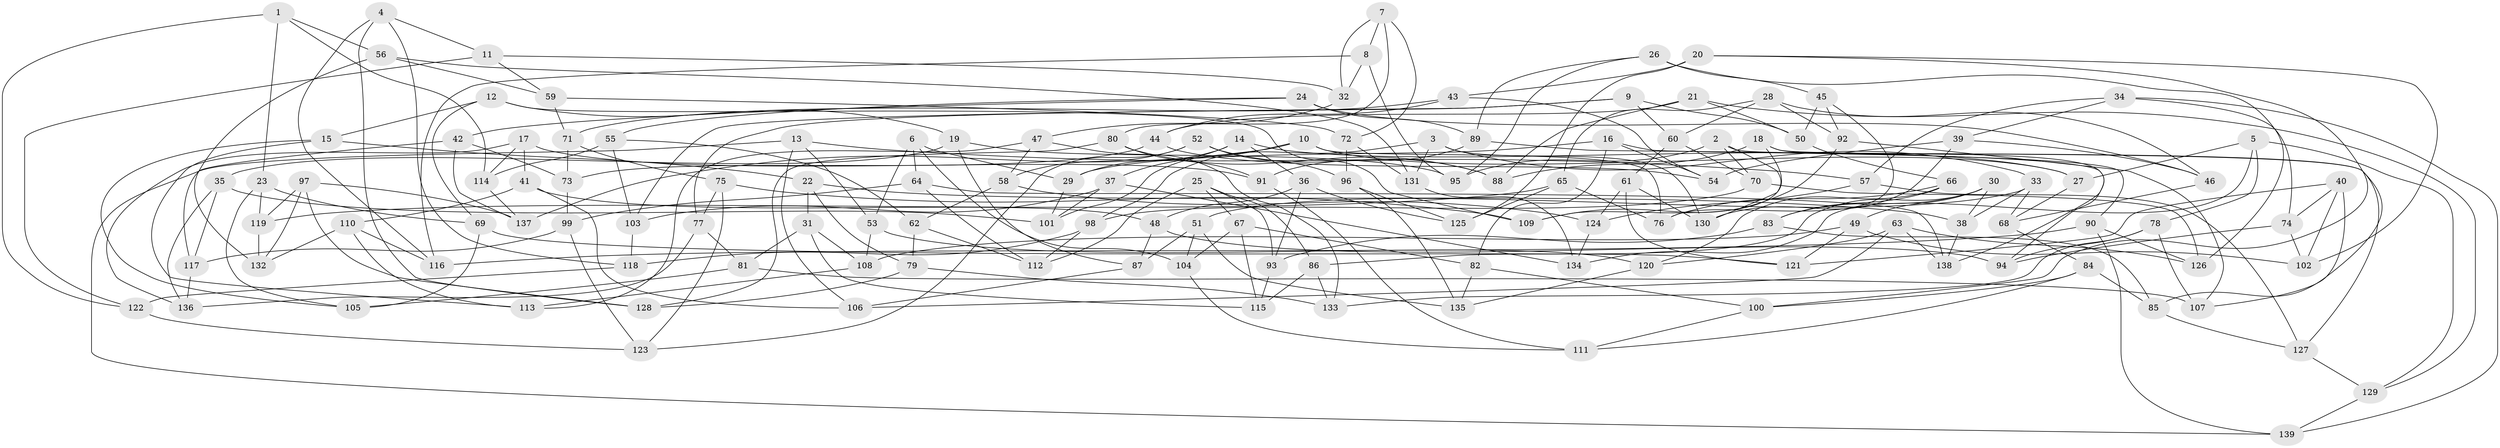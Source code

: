 // coarse degree distribution, {6: 0.3711340206185567, 4: 0.5670103092783505, 5: 0.061855670103092786}
// Generated by graph-tools (version 1.1) at 2025/24/03/03/25 07:24:25]
// undirected, 139 vertices, 278 edges
graph export_dot {
graph [start="1"]
  node [color=gray90,style=filled];
  1;
  2;
  3;
  4;
  5;
  6;
  7;
  8;
  9;
  10;
  11;
  12;
  13;
  14;
  15;
  16;
  17;
  18;
  19;
  20;
  21;
  22;
  23;
  24;
  25;
  26;
  27;
  28;
  29;
  30;
  31;
  32;
  33;
  34;
  35;
  36;
  37;
  38;
  39;
  40;
  41;
  42;
  43;
  44;
  45;
  46;
  47;
  48;
  49;
  50;
  51;
  52;
  53;
  54;
  55;
  56;
  57;
  58;
  59;
  60;
  61;
  62;
  63;
  64;
  65;
  66;
  67;
  68;
  69;
  70;
  71;
  72;
  73;
  74;
  75;
  76;
  77;
  78;
  79;
  80;
  81;
  82;
  83;
  84;
  85;
  86;
  87;
  88;
  89;
  90;
  91;
  92;
  93;
  94;
  95;
  96;
  97;
  98;
  99;
  100;
  101;
  102;
  103;
  104;
  105;
  106;
  107;
  108;
  109;
  110;
  111;
  112;
  113;
  114;
  115;
  116;
  117;
  118;
  119;
  120;
  121;
  122;
  123;
  124;
  125;
  126;
  127;
  128;
  129;
  130;
  131;
  132;
  133;
  134;
  135;
  136;
  137;
  138;
  139;
  1 -- 122;
  1 -- 56;
  1 -- 23;
  1 -- 114;
  2 -- 70;
  2 -- 127;
  2 -- 130;
  2 -- 95;
  3 -- 33;
  3 -- 131;
  3 -- 130;
  3 -- 98;
  4 -- 116;
  4 -- 11;
  4 -- 128;
  4 -- 118;
  5 -- 27;
  5 -- 134;
  5 -- 78;
  5 -- 129;
  6 -- 104;
  6 -- 64;
  6 -- 53;
  6 -- 29;
  7 -- 80;
  7 -- 8;
  7 -- 32;
  7 -- 72;
  8 -- 32;
  8 -- 116;
  8 -- 95;
  9 -- 103;
  9 -- 60;
  9 -- 77;
  9 -- 50;
  10 -- 101;
  10 -- 27;
  10 -- 76;
  10 -- 137;
  11 -- 59;
  11 -- 122;
  11 -- 32;
  12 -- 109;
  12 -- 69;
  12 -- 15;
  12 -- 19;
  13 -- 106;
  13 -- 139;
  13 -- 53;
  13 -- 57;
  14 -- 27;
  14 -- 36;
  14 -- 29;
  14 -- 37;
  15 -- 105;
  15 -- 113;
  15 -- 22;
  16 -- 29;
  16 -- 54;
  16 -- 90;
  16 -- 82;
  17 -- 136;
  17 -- 114;
  17 -- 41;
  17 -- 91;
  18 -- 88;
  18 -- 138;
  18 -- 109;
  18 -- 85;
  19 -- 35;
  19 -- 95;
  19 -- 87;
  20 -- 102;
  20 -- 43;
  20 -- 125;
  20 -- 100;
  21 -- 129;
  21 -- 88;
  21 -- 44;
  21 -- 50;
  22 -- 31;
  22 -- 79;
  22 -- 38;
  23 -- 119;
  23 -- 69;
  23 -- 105;
  24 -- 89;
  24 -- 42;
  24 -- 46;
  24 -- 55;
  25 -- 112;
  25 -- 86;
  25 -- 93;
  25 -- 67;
  26 -- 126;
  26 -- 89;
  26 -- 45;
  26 -- 95;
  27 -- 68;
  28 -- 46;
  28 -- 92;
  28 -- 60;
  28 -- 65;
  29 -- 101;
  30 -- 83;
  30 -- 49;
  30 -- 86;
  30 -- 38;
  31 -- 81;
  31 -- 115;
  31 -- 108;
  32 -- 47;
  33 -- 51;
  33 -- 68;
  33 -- 38;
  34 -- 57;
  34 -- 39;
  34 -- 74;
  34 -- 139;
  35 -- 101;
  35 -- 136;
  35 -- 117;
  36 -- 48;
  36 -- 125;
  36 -- 93;
  37 -- 101;
  37 -- 103;
  37 -- 134;
  38 -- 138;
  39 -- 54;
  39 -- 130;
  39 -- 46;
  40 -- 74;
  40 -- 121;
  40 -- 107;
  40 -- 102;
  41 -- 106;
  41 -- 48;
  41 -- 110;
  42 -- 73;
  42 -- 137;
  42 -- 117;
  43 -- 54;
  43 -- 44;
  43 -- 71;
  44 -- 54;
  44 -- 73;
  45 -- 76;
  45 -- 50;
  45 -- 92;
  46 -- 68;
  47 -- 133;
  47 -- 58;
  47 -- 113;
  48 -- 87;
  48 -- 94;
  49 -- 121;
  49 -- 108;
  49 -- 102;
  50 -- 66;
  51 -- 104;
  51 -- 87;
  51 -- 135;
  52 -- 88;
  52 -- 58;
  52 -- 96;
  52 -- 123;
  53 -- 120;
  53 -- 108;
  55 -- 114;
  55 -- 62;
  55 -- 103;
  56 -- 59;
  56 -- 131;
  56 -- 132;
  57 -- 127;
  57 -- 124;
  58 -- 62;
  58 -- 124;
  59 -- 72;
  59 -- 71;
  60 -- 61;
  60 -- 70;
  61 -- 130;
  61 -- 124;
  61 -- 121;
  62 -- 79;
  62 -- 112;
  63 -- 120;
  63 -- 126;
  63 -- 138;
  63 -- 106;
  64 -- 99;
  64 -- 138;
  64 -- 112;
  65 -- 76;
  65 -- 119;
  65 -- 125;
  66 -- 120;
  66 -- 76;
  66 -- 83;
  67 -- 82;
  67 -- 104;
  67 -- 115;
  68 -- 84;
  69 -- 121;
  69 -- 105;
  70 -- 98;
  70 -- 126;
  71 -- 75;
  71 -- 73;
  72 -- 131;
  72 -- 96;
  73 -- 99;
  74 -- 94;
  74 -- 102;
  75 -- 109;
  75 -- 77;
  75 -- 123;
  77 -- 136;
  77 -- 81;
  78 -- 94;
  78 -- 133;
  78 -- 107;
  79 -- 128;
  79 -- 133;
  80 -- 91;
  80 -- 88;
  80 -- 128;
  81 -- 105;
  81 -- 107;
  82 -- 100;
  82 -- 135;
  83 -- 93;
  83 -- 85;
  84 -- 100;
  84 -- 85;
  84 -- 111;
  85 -- 127;
  86 -- 133;
  86 -- 115;
  87 -- 106;
  89 -- 91;
  89 -- 94;
  90 -- 126;
  90 -- 116;
  90 -- 139;
  91 -- 111;
  92 -- 107;
  92 -- 109;
  93 -- 115;
  96 -- 125;
  96 -- 135;
  97 -- 128;
  97 -- 137;
  97 -- 132;
  97 -- 119;
  98 -- 118;
  98 -- 112;
  99 -- 123;
  99 -- 117;
  100 -- 111;
  103 -- 118;
  104 -- 111;
  108 -- 113;
  110 -- 113;
  110 -- 132;
  110 -- 116;
  114 -- 137;
  117 -- 136;
  118 -- 122;
  119 -- 132;
  120 -- 135;
  122 -- 123;
  124 -- 134;
  127 -- 129;
  129 -- 139;
  131 -- 134;
}
